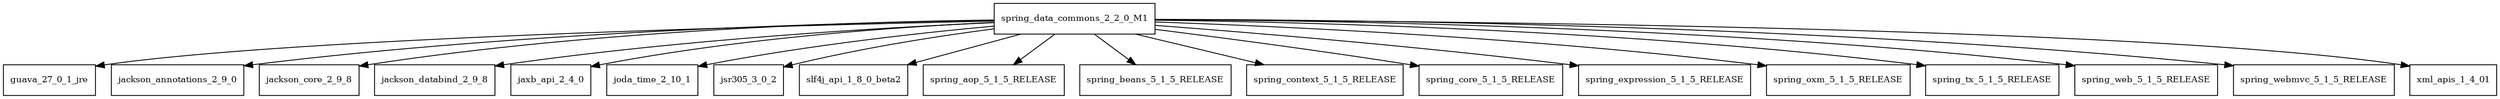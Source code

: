 digraph spring_data_commons_2_2_0_M1_dependencies {
  node [shape = box, fontsize=10.0];
  spring_data_commons_2_2_0_M1 -> guava_27_0_1_jre;
  spring_data_commons_2_2_0_M1 -> jackson_annotations_2_9_0;
  spring_data_commons_2_2_0_M1 -> jackson_core_2_9_8;
  spring_data_commons_2_2_0_M1 -> jackson_databind_2_9_8;
  spring_data_commons_2_2_0_M1 -> jaxb_api_2_4_0;
  spring_data_commons_2_2_0_M1 -> joda_time_2_10_1;
  spring_data_commons_2_2_0_M1 -> jsr305_3_0_2;
  spring_data_commons_2_2_0_M1 -> slf4j_api_1_8_0_beta2;
  spring_data_commons_2_2_0_M1 -> spring_aop_5_1_5_RELEASE;
  spring_data_commons_2_2_0_M1 -> spring_beans_5_1_5_RELEASE;
  spring_data_commons_2_2_0_M1 -> spring_context_5_1_5_RELEASE;
  spring_data_commons_2_2_0_M1 -> spring_core_5_1_5_RELEASE;
  spring_data_commons_2_2_0_M1 -> spring_expression_5_1_5_RELEASE;
  spring_data_commons_2_2_0_M1 -> spring_oxm_5_1_5_RELEASE;
  spring_data_commons_2_2_0_M1 -> spring_tx_5_1_5_RELEASE;
  spring_data_commons_2_2_0_M1 -> spring_web_5_1_5_RELEASE;
  spring_data_commons_2_2_0_M1 -> spring_webmvc_5_1_5_RELEASE;
  spring_data_commons_2_2_0_M1 -> xml_apis_1_4_01;
}
